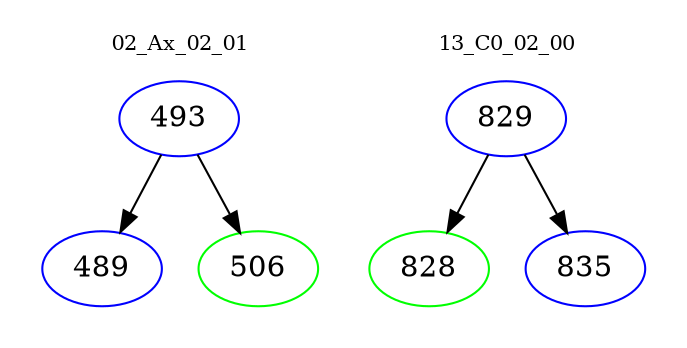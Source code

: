 digraph{
subgraph cluster_0 {
color = white
label = "02_Ax_02_01";
fontsize=10;
T0_493 [label="493", color="blue"]
T0_493 -> T0_489 [color="black"]
T0_489 [label="489", color="blue"]
T0_493 -> T0_506 [color="black"]
T0_506 [label="506", color="green"]
}
subgraph cluster_1 {
color = white
label = "13_C0_02_00";
fontsize=10;
T1_829 [label="829", color="blue"]
T1_829 -> T1_828 [color="black"]
T1_828 [label="828", color="green"]
T1_829 -> T1_835 [color="black"]
T1_835 [label="835", color="blue"]
}
}

